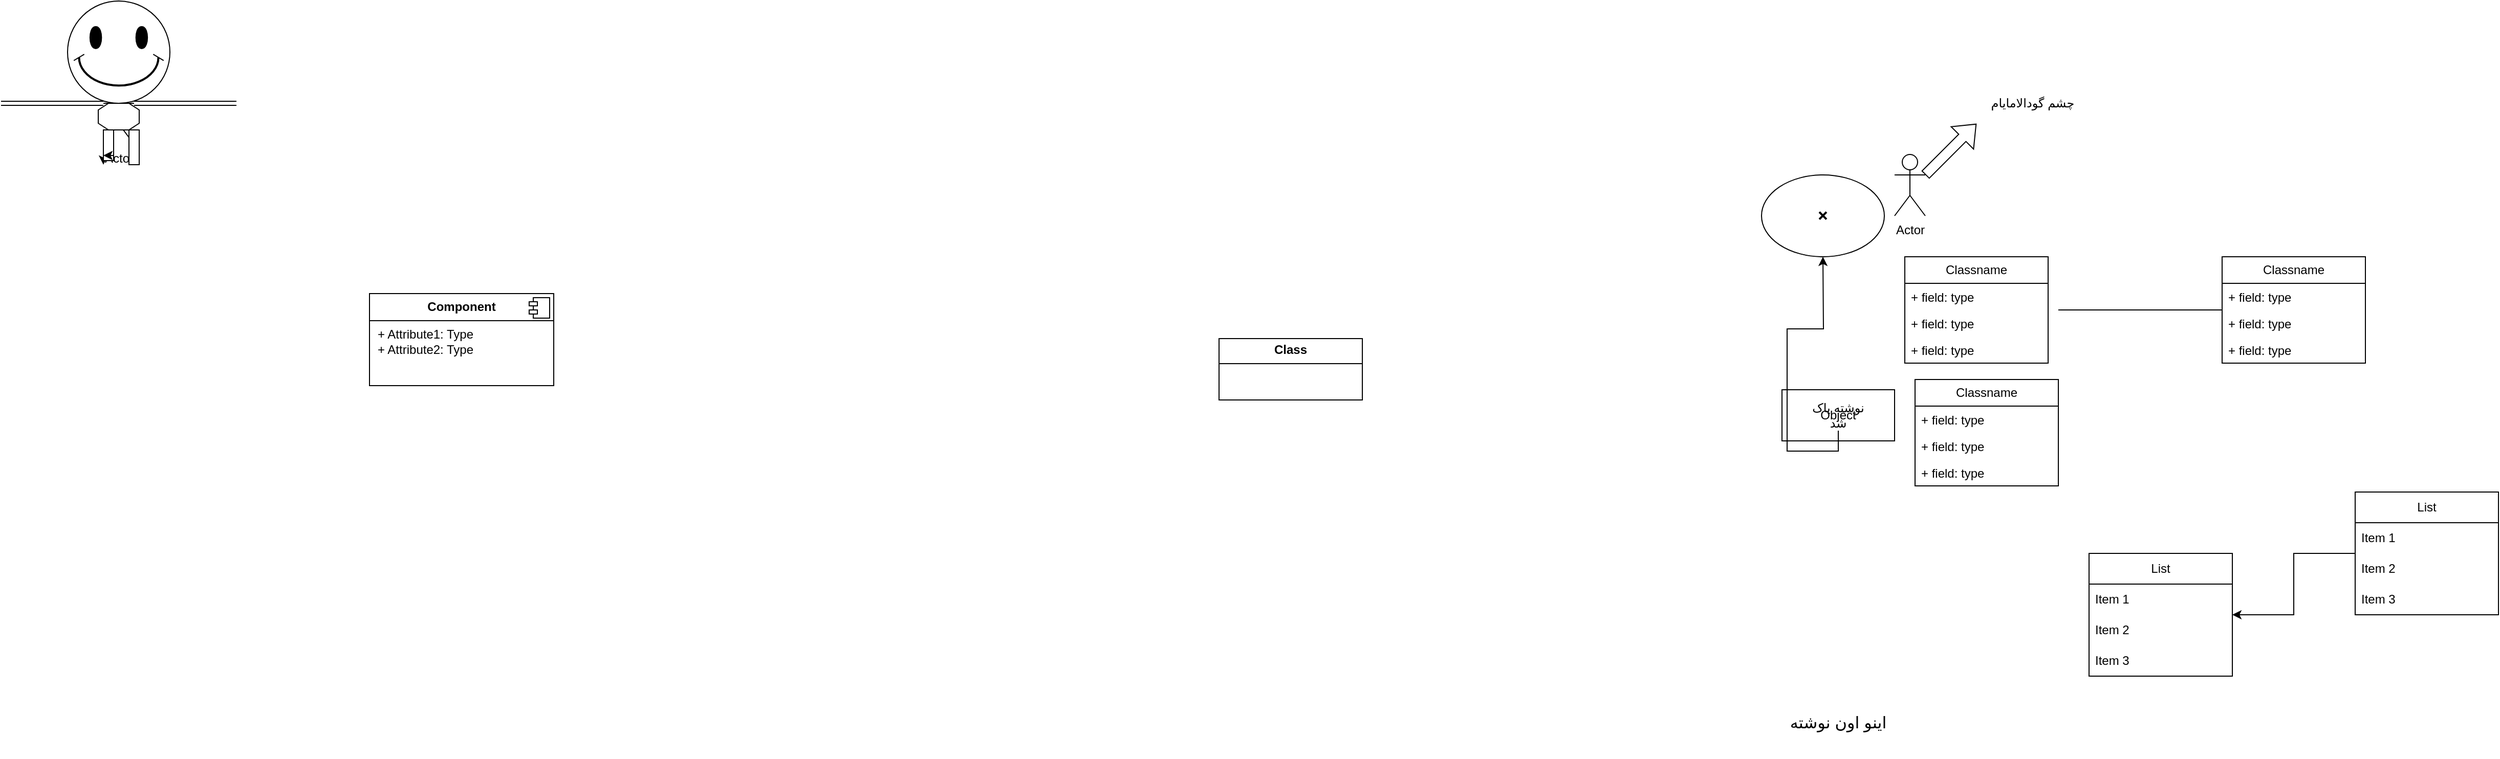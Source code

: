 <mxfile version="27.1.3">
  <diagram name="Page-1" id="qYylKaNeWn9FlPKTYosk">
    <mxGraphModel dx="2572" dy="1539" grid="1" gridSize="10" guides="1" tooltips="1" connect="1" arrows="1" fold="1" page="1" pageScale="1" pageWidth="850" pageHeight="1100" math="0" shadow="0">
      <root>
        <mxCell id="0" />
        <mxCell id="1" parent="0" />
        <mxCell id="9V_bRaCUjiclVsJeU7No-1" value="Classname" style="swimlane;fontStyle=0;childLayout=stackLayout;horizontal=1;startSize=26;fillColor=none;horizontalStack=0;resizeParent=1;resizeParentMax=0;resizeLast=0;collapsible=1;marginBottom=0;whiteSpace=wrap;html=1;" parent="1" vertex="1">
          <mxGeometry x="490" y="140" width="140" height="104" as="geometry" />
        </mxCell>
        <mxCell id="9V_bRaCUjiclVsJeU7No-2" value="+ field: type" style="text;strokeColor=none;fillColor=none;align=left;verticalAlign=top;spacingLeft=4;spacingRight=4;overflow=hidden;rotatable=0;points=[[0,0.5],[1,0.5]];portConstraint=eastwest;whiteSpace=wrap;html=1;" parent="9V_bRaCUjiclVsJeU7No-1" vertex="1">
          <mxGeometry y="26" width="140" height="26" as="geometry" />
        </mxCell>
        <mxCell id="9V_bRaCUjiclVsJeU7No-3" value="+ field: type" style="text;strokeColor=none;fillColor=none;align=left;verticalAlign=top;spacingLeft=4;spacingRight=4;overflow=hidden;rotatable=0;points=[[0,0.5],[1,0.5]];portConstraint=eastwest;whiteSpace=wrap;html=1;" parent="9V_bRaCUjiclVsJeU7No-1" vertex="1">
          <mxGeometry y="52" width="140" height="26" as="geometry" />
        </mxCell>
        <mxCell id="9V_bRaCUjiclVsJeU7No-4" value="+ field: type" style="text;strokeColor=none;fillColor=none;align=left;verticalAlign=top;spacingLeft=4;spacingRight=4;overflow=hidden;rotatable=0;points=[[0,0.5],[1,0.5]];portConstraint=eastwest;whiteSpace=wrap;html=1;" parent="9V_bRaCUjiclVsJeU7No-1" vertex="1">
          <mxGeometry y="78" width="140" height="26" as="geometry" />
        </mxCell>
        <mxCell id="9V_bRaCUjiclVsJeU7No-5" value="" style="line;strokeWidth=1;fillColor=none;align=left;verticalAlign=middle;spacingTop=-1;spacingLeft=3;spacingRight=3;rotatable=0;labelPosition=right;points=[];portConstraint=eastwest;strokeColor=inherit;" parent="1" vertex="1">
          <mxGeometry x="330" y="188" width="160" height="8" as="geometry" />
        </mxCell>
        <mxCell id="-YtTsrFgAD7ziZE_sFjc-1" value="Classname" style="swimlane;fontStyle=0;childLayout=stackLayout;horizontal=1;startSize=26;fillColor=none;horizontalStack=0;resizeParent=1;resizeParentMax=0;resizeLast=0;collapsible=1;marginBottom=0;whiteSpace=wrap;html=1;" parent="1" vertex="1">
          <mxGeometry x="180" y="140" width="140" height="104" as="geometry" />
        </mxCell>
        <mxCell id="-YtTsrFgAD7ziZE_sFjc-2" value="+ field: type" style="text;strokeColor=none;fillColor=none;align=left;verticalAlign=top;spacingLeft=4;spacingRight=4;overflow=hidden;rotatable=0;points=[[0,0.5],[1,0.5]];portConstraint=eastwest;whiteSpace=wrap;html=1;" parent="-YtTsrFgAD7ziZE_sFjc-1" vertex="1">
          <mxGeometry y="26" width="140" height="26" as="geometry" />
        </mxCell>
        <mxCell id="-YtTsrFgAD7ziZE_sFjc-3" value="+ field: type" style="text;strokeColor=none;fillColor=none;align=left;verticalAlign=top;spacingLeft=4;spacingRight=4;overflow=hidden;rotatable=0;points=[[0,0.5],[1,0.5]];portConstraint=eastwest;whiteSpace=wrap;html=1;" parent="-YtTsrFgAD7ziZE_sFjc-1" vertex="1">
          <mxGeometry y="52" width="140" height="26" as="geometry" />
        </mxCell>
        <mxCell id="-YtTsrFgAD7ziZE_sFjc-4" value="+ field: type" style="text;strokeColor=none;fillColor=none;align=left;verticalAlign=top;spacingLeft=4;spacingRight=4;overflow=hidden;rotatable=0;points=[[0,0.5],[1,0.5]];portConstraint=eastwest;whiteSpace=wrap;html=1;" parent="-YtTsrFgAD7ziZE_sFjc-1" vertex="1">
          <mxGeometry y="78" width="140" height="26" as="geometry" />
        </mxCell>
        <mxCell id="-YtTsrFgAD7ziZE_sFjc-5" value="Classname" style="swimlane;fontStyle=0;childLayout=stackLayout;horizontal=1;startSize=26;fillColor=none;horizontalStack=0;resizeParent=1;resizeParentMax=0;resizeLast=0;collapsible=1;marginBottom=0;whiteSpace=wrap;html=1;" parent="1" vertex="1">
          <mxGeometry x="190" y="260" width="140" height="104" as="geometry" />
        </mxCell>
        <mxCell id="-YtTsrFgAD7ziZE_sFjc-6" value="+ field: type" style="text;strokeColor=none;fillColor=none;align=left;verticalAlign=top;spacingLeft=4;spacingRight=4;overflow=hidden;rotatable=0;points=[[0,0.5],[1,0.5]];portConstraint=eastwest;whiteSpace=wrap;html=1;" parent="-YtTsrFgAD7ziZE_sFjc-5" vertex="1">
          <mxGeometry y="26" width="140" height="26" as="geometry" />
        </mxCell>
        <mxCell id="-YtTsrFgAD7ziZE_sFjc-7" value="+ field: type" style="text;strokeColor=none;fillColor=none;align=left;verticalAlign=top;spacingLeft=4;spacingRight=4;overflow=hidden;rotatable=0;points=[[0,0.5],[1,0.5]];portConstraint=eastwest;whiteSpace=wrap;html=1;" parent="-YtTsrFgAD7ziZE_sFjc-5" vertex="1">
          <mxGeometry y="52" width="140" height="26" as="geometry" />
        </mxCell>
        <mxCell id="-YtTsrFgAD7ziZE_sFjc-8" value="+ field: type" style="text;strokeColor=none;fillColor=none;align=left;verticalAlign=top;spacingLeft=4;spacingRight=4;overflow=hidden;rotatable=0;points=[[0,0.5],[1,0.5]];portConstraint=eastwest;whiteSpace=wrap;html=1;" parent="-YtTsrFgAD7ziZE_sFjc-5" vertex="1">
          <mxGeometry y="78" width="140" height="26" as="geometry" />
        </mxCell>
        <mxCell id="rSivemhQuNPMb7C5Gt2T-1" value="Object" style="html=1;whiteSpace=wrap;" parent="1" vertex="1">
          <mxGeometry x="60" y="270" width="110" height="50" as="geometry" />
        </mxCell>
        <mxCell id="o541Ed_r63OMIwIP7xQy-1" style="edgeStyle=orthogonalEdgeStyle;rounded=0;orthogonalLoop=1;jettySize=auto;html=1;exitX=0.5;exitY=1;exitDx=0;exitDy=0;" parent="1" source="rSivemhQuNPMb7C5Gt2T-2" edge="1">
          <mxGeometry relative="1" as="geometry">
            <mxPoint x="100" y="140" as="targetPoint" />
          </mxGeometry>
        </mxCell>
        <mxCell id="rSivemhQuNPMb7C5Gt2T-2" value="نوشته پاک شد" style="text;strokeColor=none;align=center;fillColor=none;html=1;verticalAlign=middle;whiteSpace=wrap;rounded=0;" parent="1" vertex="1">
          <mxGeometry x="85" y="280" width="60" height="30" as="geometry" />
        </mxCell>
        <mxCell id="8h_uN0sgwEE243LN_GXR-1" value="&lt;p style=&quot;margin:0px;margin-top:4px;text-align:center;&quot;&gt;&lt;b&gt;Class&lt;/b&gt;&lt;/p&gt;&lt;hr size=&quot;1&quot; style=&quot;border-style:solid;&quot;/&gt;&lt;div style=&quot;height:2px;&quot;&gt;&lt;/div&gt;" style="verticalAlign=top;align=left;overflow=fill;html=1;whiteSpace=wrap;" vertex="1" parent="1">
          <mxGeometry x="-490" y="220" width="140" height="60" as="geometry" />
        </mxCell>
        <mxCell id="HHdS9t5VO5PC92h6emmP-5" style="edgeStyle=orthogonalEdgeStyle;rounded=0;orthogonalLoop=1;jettySize=auto;html=1;" parent="1" source="HHdS9t5VO5PC92h6emmP-1" target="HHdS9t5VO5PC92h6emmP-6" edge="1">
          <mxGeometry relative="1" as="geometry">
            <mxPoint x="430" y="490" as="targetPoint" />
          </mxGeometry>
        </mxCell>
        <mxCell id="XRCCSgpYtMbc-e8Fr5ET-1" value="" style="ellipse;whiteSpace=wrap;html=1;" parent="1" vertex="1">
          <mxGeometry x="40" y="60" width="120" height="80" as="geometry" />
        </mxCell>
        <mxCell id="tWdZxZ73Hx83Nsvcw7yL-2" value="اینو اون نوشته" style="text;strokeColor=none;align=center;fillColor=none;html=1;verticalAlign=middle;whiteSpace=wrap;rounded=0;fontSize=16;" parent="1" vertex="1">
          <mxGeometry x="40" y="560" width="150" height="70" as="geometry" />
        </mxCell>
        <mxCell id="TkIrCwtpePajjgHaPP_V-1" value="Actor" style="shape=umlActor;verticalLabelPosition=bottom;verticalAlign=top;html=1;outlineConnect=0;" parent="1" vertex="1">
          <mxGeometry x="170" y="40" width="30" height="60" as="geometry" />
        </mxCell>
        <mxCell id="QG3WB0gNJS-U-uqN8oTN-2" value="❌" style="text;strokeColor=none;align=center;fillColor=none;html=1;verticalAlign=middle;whiteSpace=wrap;rounded=0;" parent="1" vertex="1">
          <mxGeometry x="70" y="85" width="60" height="30" as="geometry" />
        </mxCell>
        <mxCell id="TkIrCwtpePajjgHaPP_V-2" value="" style="shape=flexArrow;endArrow=classic;html=1;rounded=0;" parent="1" edge="1">
          <mxGeometry width="50" height="50" relative="1" as="geometry">
            <mxPoint x="200" y="60" as="sourcePoint" />
            <mxPoint x="250" y="10" as="targetPoint" />
          </mxGeometry>
        </mxCell>
        <mxCell id="HHdS9t5VO5PC92h6emmP-1" value="List" style="swimlane;fontStyle=0;childLayout=stackLayout;horizontal=1;startSize=30;horizontalStack=0;resizeParent=1;resizeParentMax=0;resizeLast=0;collapsible=1;marginBottom=0;whiteSpace=wrap;html=1;" parent="1" vertex="1">
          <mxGeometry x="620" y="370" width="140" height="120" as="geometry" />
        </mxCell>
        <mxCell id="HHdS9t5VO5PC92h6emmP-2" value="Item 1" style="text;strokeColor=none;fillColor=none;align=left;verticalAlign=middle;spacingLeft=4;spacingRight=4;overflow=hidden;points=[[0,0.5],[1,0.5]];portConstraint=eastwest;rotatable=0;whiteSpace=wrap;html=1;" parent="HHdS9t5VO5PC92h6emmP-1" vertex="1">
          <mxGeometry y="30" width="140" height="30" as="geometry" />
        </mxCell>
        <mxCell id="HHdS9t5VO5PC92h6emmP-3" value="Item 2" style="text;strokeColor=none;fillColor=none;align=left;verticalAlign=middle;spacingLeft=4;spacingRight=4;overflow=hidden;points=[[0,0.5],[1,0.5]];portConstraint=eastwest;rotatable=0;whiteSpace=wrap;html=1;" parent="HHdS9t5VO5PC92h6emmP-1" vertex="1">
          <mxGeometry y="60" width="140" height="30" as="geometry" />
        </mxCell>
        <mxCell id="HHdS9t5VO5PC92h6emmP-4" value="Item 3" style="text;strokeColor=none;fillColor=none;align=left;verticalAlign=middle;spacingLeft=4;spacingRight=4;overflow=hidden;points=[[0,0.5],[1,0.5]];portConstraint=eastwest;rotatable=0;whiteSpace=wrap;html=1;" parent="HHdS9t5VO5PC92h6emmP-1" vertex="1">
          <mxGeometry y="90" width="140" height="30" as="geometry" />
        </mxCell>
        <mxCell id="TkIrCwtpePajjgHaPP_V-3" value="چشم گودالامایام" style="text;strokeColor=none;align=center;fillColor=none;html=1;verticalAlign=middle;whiteSpace=wrap;rounded=0;" parent="1" vertex="1">
          <mxGeometry x="180" y="-60" width="250" height="100" as="geometry" />
        </mxCell>
        <mxCell id="HHdS9t5VO5PC92h6emmP-6" value="List" style="swimlane;fontStyle=0;childLayout=stackLayout;horizontal=1;startSize=30;horizontalStack=0;resizeParent=1;resizeParentMax=0;resizeLast=0;collapsible=1;marginBottom=0;whiteSpace=wrap;html=1;" parent="1" vertex="1">
          <mxGeometry x="360" y="430" width="140" height="120" as="geometry" />
        </mxCell>
        <mxCell id="HHdS9t5VO5PC92h6emmP-7" value="Item 1" style="text;strokeColor=none;fillColor=none;align=left;verticalAlign=middle;spacingLeft=4;spacingRight=4;overflow=hidden;points=[[0,0.5],[1,0.5]];portConstraint=eastwest;rotatable=0;whiteSpace=wrap;html=1;" parent="HHdS9t5VO5PC92h6emmP-6" vertex="1">
          <mxGeometry y="30" width="140" height="30" as="geometry" />
        </mxCell>
        <mxCell id="HHdS9t5VO5PC92h6emmP-8" value="Item 2" style="text;strokeColor=none;fillColor=none;align=left;verticalAlign=middle;spacingLeft=4;spacingRight=4;overflow=hidden;points=[[0,0.5],[1,0.5]];portConstraint=eastwest;rotatable=0;whiteSpace=wrap;html=1;" parent="HHdS9t5VO5PC92h6emmP-6" vertex="1">
          <mxGeometry y="60" width="140" height="30" as="geometry" />
        </mxCell>
        <mxCell id="HHdS9t5VO5PC92h6emmP-9" value="Item 3" style="text;strokeColor=none;fillColor=none;align=left;verticalAlign=middle;spacingLeft=4;spacingRight=4;overflow=hidden;points=[[0,0.5],[1,0.5]];portConstraint=eastwest;rotatable=0;whiteSpace=wrap;html=1;" parent="HHdS9t5VO5PC92h6emmP-6" vertex="1">
          <mxGeometry y="90" width="140" height="30" as="geometry" />
        </mxCell>
        <mxCell id="8h_uN0sgwEE243LN_GXR-2" value="&lt;p style=&quot;margin:0px;margin-top:6px;text-align:center;&quot;&gt;&lt;b&gt;Component&lt;/b&gt;&lt;/p&gt;&lt;hr size=&quot;1&quot; style=&quot;border-style:solid;&quot;/&gt;&lt;p style=&quot;margin:0px;margin-left:8px;&quot;&gt;+ Attribute1: Type&lt;br/&gt;+ Attribute2: Type&lt;/p&gt;" style="align=left;overflow=fill;html=1;dropTarget=0;whiteSpace=wrap;" vertex="1" parent="1">
          <mxGeometry x="-1320" y="176" width="180" height="90" as="geometry" />
        </mxCell>
        <mxCell id="8h_uN0sgwEE243LN_GXR-3" value="" style="shape=component;jettyWidth=8;jettyHeight=4;" vertex="1" parent="8h_uN0sgwEE243LN_GXR-2">
          <mxGeometry x="1" width="20" height="20" relative="1" as="geometry">
            <mxPoint x="-24" y="4" as="offset" />
          </mxGeometry>
        </mxCell>
        <mxCell id="8h_uN0sgwEE243LN_GXR-4" value="Actor" style="shape=umlActor;verticalLabelPosition=bottom;verticalAlign=top;html=1;" vertex="1" parent="1">
          <mxGeometry x="-1580" y="-30" width="30" height="60" as="geometry" />
        </mxCell>
        <mxCell id="8h_uN0sgwEE243LN_GXR-5" value="" style="ellipse;html=1;shape=endState;fillColor=#000000;strokeColor=#ff0000;" vertex="1" parent="1">
          <mxGeometry x="-1580" y="-40" width="30" height="30" as="geometry" />
        </mxCell>
        <mxCell id="8h_uN0sgwEE243LN_GXR-6" value="" style="verticalLabelPosition=bottom;verticalAlign=top;html=1;shape=mxgraph.basic.polygon;polyCoords=[[0.25,0],[0.75,0],[1,0.25],[1,0.75],[0.75,1],[0.25,1],[0,0.75],[0,0.25]];polyline=0;" vertex="1" parent="1">
          <mxGeometry x="-1585" y="-10" width="40" height="26" as="geometry" />
        </mxCell>
        <mxCell id="8h_uN0sgwEE243LN_GXR-10" style="edgeStyle=orthogonalEdgeStyle;rounded=0;orthogonalLoop=1;jettySize=auto;html=1;curved=0;exitX=0;exitY=1;exitDx=0;exitDy=-5;exitPerimeter=0;" edge="1" parent="1" source="8h_uN0sgwEE243LN_GXR-7">
          <mxGeometry relative="1" as="geometry">
            <mxPoint x="-1580" y="50" as="targetPoint" />
          </mxGeometry>
        </mxCell>
        <mxCell id="8h_uN0sgwEE243LN_GXR-7" value="" style="html=1;points=[[0,0,0,0,5],[0,1,0,0,-5],[1,0,0,0,5],[1,1,0,0,-5]];perimeter=orthogonalPerimeter;outlineConnect=0;targetShapes=umlLifeline;portConstraint=eastwest;newEdgeStyle={&quot;curved&quot;:0,&quot;rounded&quot;:0};" vertex="1" parent="1">
          <mxGeometry x="-1580" y="16" width="10" height="30" as="geometry" />
        </mxCell>
        <mxCell id="8h_uN0sgwEE243LN_GXR-8" value="" style="html=1;points=[[0,0,0,0,5],[0,1,0,0,-5],[1,0,0,0,5],[1,1,0,0,-5]];perimeter=orthogonalPerimeter;outlineConnect=0;targetShapes=umlLifeline;portConstraint=eastwest;newEdgeStyle={&quot;curved&quot;:0,&quot;rounded&quot;:0};" vertex="1" parent="1">
          <mxGeometry x="-1555" y="16" width="10" height="34" as="geometry" />
        </mxCell>
        <mxCell id="8h_uN0sgwEE243LN_GXR-9" style="edgeStyle=orthogonalEdgeStyle;rounded=0;orthogonalLoop=1;jettySize=auto;html=1;curved=0;exitX=1;exitY=1;exitDx=0;exitDy=-5;exitPerimeter=0;entryX=0;entryY=1;entryDx=0;entryDy=-5;entryPerimeter=0;" edge="1" parent="1" source="8h_uN0sgwEE243LN_GXR-7" target="8h_uN0sgwEE243LN_GXR-7">
          <mxGeometry relative="1" as="geometry" />
        </mxCell>
        <mxCell id="8h_uN0sgwEE243LN_GXR-11" value="" style="verticalLabelPosition=bottom;verticalAlign=top;html=1;shape=mxgraph.basic.smiley" vertex="1" parent="1">
          <mxGeometry x="-1615" y="-110" width="100" height="100" as="geometry" />
        </mxCell>
        <mxCell id="8h_uN0sgwEE243LN_GXR-12" value="" style="shape=link;html=1;rounded=0;" edge="1" parent="1">
          <mxGeometry width="100" relative="1" as="geometry">
            <mxPoint x="-1550" y="-10" as="sourcePoint" />
            <mxPoint x="-1450" y="-10" as="targetPoint" />
          </mxGeometry>
        </mxCell>
        <mxCell id="8h_uN0sgwEE243LN_GXR-13" value="" style="shape=link;html=1;rounded=0;" edge="1" parent="1">
          <mxGeometry width="100" relative="1" as="geometry">
            <mxPoint x="-1680" y="-10" as="sourcePoint" />
            <mxPoint x="-1580" y="-10" as="targetPoint" />
          </mxGeometry>
        </mxCell>
      </root>
    </mxGraphModel>
  </diagram>
</mxfile>
